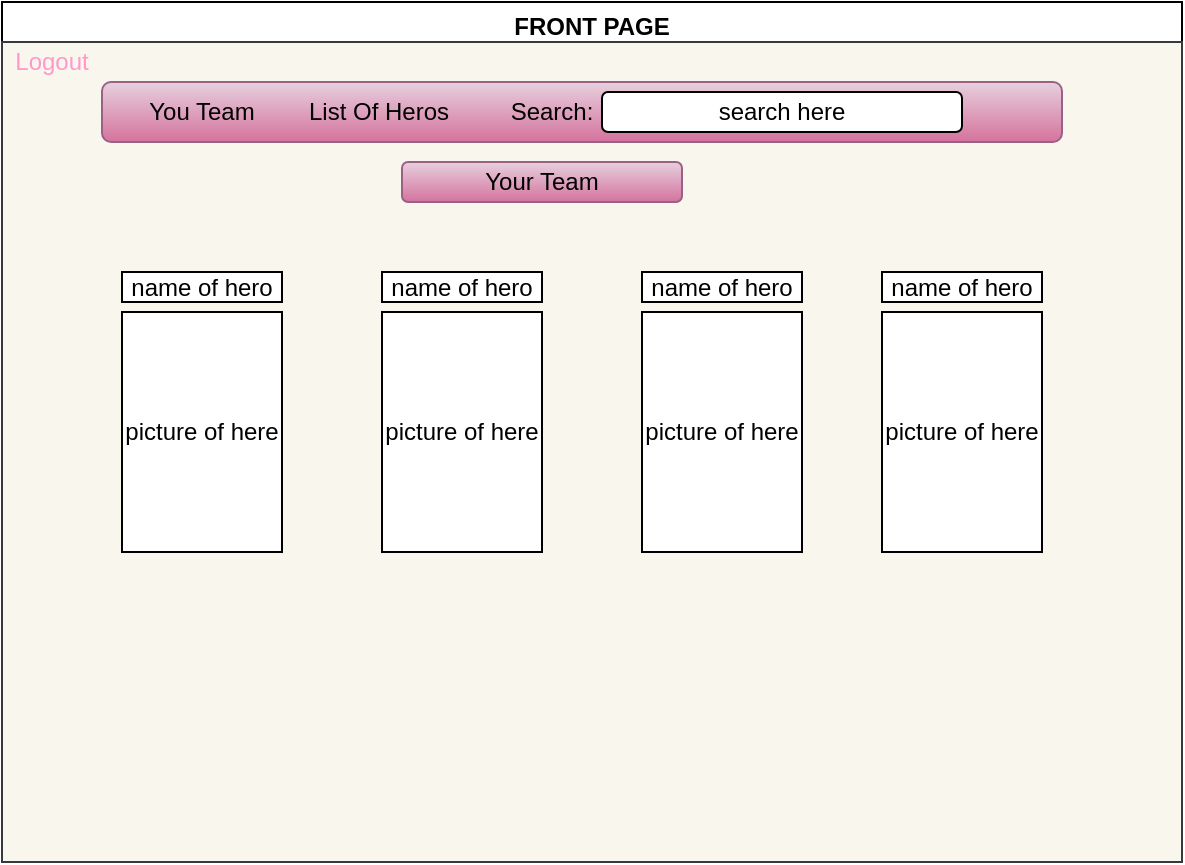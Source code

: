 <mxfile>
    <diagram id="FQAlKNGdWY8Nyp4t4DwU" name="Page-1">
        <mxGraphModel dx="1061" dy="722" grid="1" gridSize="10" guides="1" tooltips="1" connect="1" arrows="1" fold="1" page="1" pageScale="1" pageWidth="850" pageHeight="1100" math="0" shadow="0">
            <root>
                <mxCell id="0"/>
                <mxCell id="1" parent="0"/>
                <mxCell id="2" value="FRONT PAGE" style="swimlane;" vertex="1" parent="1">
                    <mxGeometry x="100" y="70" width="590" height="430" as="geometry"/>
                </mxCell>
                <mxCell id="3" value="" style="rounded=0;whiteSpace=wrap;html=1;fillColor=#f9f7ed;strokeColor=#36393d;" vertex="1" parent="2">
                    <mxGeometry y="20" width="590" height="410" as="geometry"/>
                </mxCell>
                <mxCell id="4" value="" style="rounded=1;whiteSpace=wrap;html=1;fillColor=#e6d0de;strokeColor=#996185;gradientColor=#d5739d;" vertex="1" parent="2">
                    <mxGeometry x="50" y="40" width="480" height="30" as="geometry"/>
                </mxCell>
                <mxCell id="5" value="You Team" style="text;html=1;strokeColor=none;fillColor=none;align=center;verticalAlign=middle;whiteSpace=wrap;rounded=0;" vertex="1" parent="2">
                    <mxGeometry x="70" y="40" width="60" height="30" as="geometry"/>
                </mxCell>
                <mxCell id="6" value="List Of Heros" style="text;html=1;strokeColor=none;fillColor=none;align=center;verticalAlign=middle;whiteSpace=wrap;rounded=0;" vertex="1" parent="2">
                    <mxGeometry x="147" y="40" width="83" height="30" as="geometry"/>
                </mxCell>
                <mxCell id="7" value="Search:" style="text;html=1;strokeColor=none;fillColor=none;align=center;verticalAlign=middle;whiteSpace=wrap;rounded=0;" vertex="1" parent="2">
                    <mxGeometry x="245" y="40" width="60" height="30" as="geometry"/>
                </mxCell>
                <mxCell id="8" value="search here" style="rounded=1;whiteSpace=wrap;html=1;" vertex="1" parent="2">
                    <mxGeometry x="300" y="45" width="180" height="20" as="geometry"/>
                </mxCell>
                <mxCell id="21" value="Your Team" style="rounded=1;whiteSpace=wrap;html=1;fillColor=#e6d0de;strokeColor=#996185;gradientColor=#d5739d;" vertex="1" parent="2">
                    <mxGeometry x="200" y="80" width="140" height="20" as="geometry"/>
                </mxCell>
                <mxCell id="22" value="picture of here" style="rounded=0;whiteSpace=wrap;html=1;" vertex="1" parent="2">
                    <mxGeometry x="60" y="155" width="80" height="120" as="geometry"/>
                </mxCell>
                <mxCell id="23" value="name of hero" style="rounded=0;whiteSpace=wrap;html=1;" vertex="1" parent="2">
                    <mxGeometry x="60" y="135" width="80" height="15" as="geometry"/>
                </mxCell>
                <mxCell id="25" value="picture of here" style="rounded=0;whiteSpace=wrap;html=1;" vertex="1" parent="2">
                    <mxGeometry x="190" y="155" width="80" height="120" as="geometry"/>
                </mxCell>
                <mxCell id="26" value="name of hero" style="rounded=0;whiteSpace=wrap;html=1;" vertex="1" parent="2">
                    <mxGeometry x="190" y="135" width="80" height="15" as="geometry"/>
                </mxCell>
                <mxCell id="28" value="picture of here" style="rounded=0;whiteSpace=wrap;html=1;" vertex="1" parent="2">
                    <mxGeometry x="320" y="155" width="80" height="120" as="geometry"/>
                </mxCell>
                <mxCell id="29" value="name of hero" style="rounded=0;whiteSpace=wrap;html=1;" vertex="1" parent="2">
                    <mxGeometry x="320" y="135" width="80" height="15" as="geometry"/>
                </mxCell>
                <mxCell id="31" value="picture of here" style="rounded=0;whiteSpace=wrap;html=1;" vertex="1" parent="2">
                    <mxGeometry x="440" y="155" width="80" height="120" as="geometry"/>
                </mxCell>
                <mxCell id="32" value="name of hero" style="rounded=0;whiteSpace=wrap;html=1;" vertex="1" parent="2">
                    <mxGeometry x="440" y="135" width="80" height="15" as="geometry"/>
                </mxCell>
                <mxCell id="35" value="&lt;font color=&quot;#ff99cc&quot;&gt;Logout&lt;/font&gt;" style="text;html=1;fillColor=none;align=center;verticalAlign=middle;whiteSpace=wrap;rounded=0;" vertex="1" parent="2">
                    <mxGeometry y="20" width="50" height="20" as="geometry"/>
                </mxCell>
            </root>
        </mxGraphModel>
    </diagram>
</mxfile>
